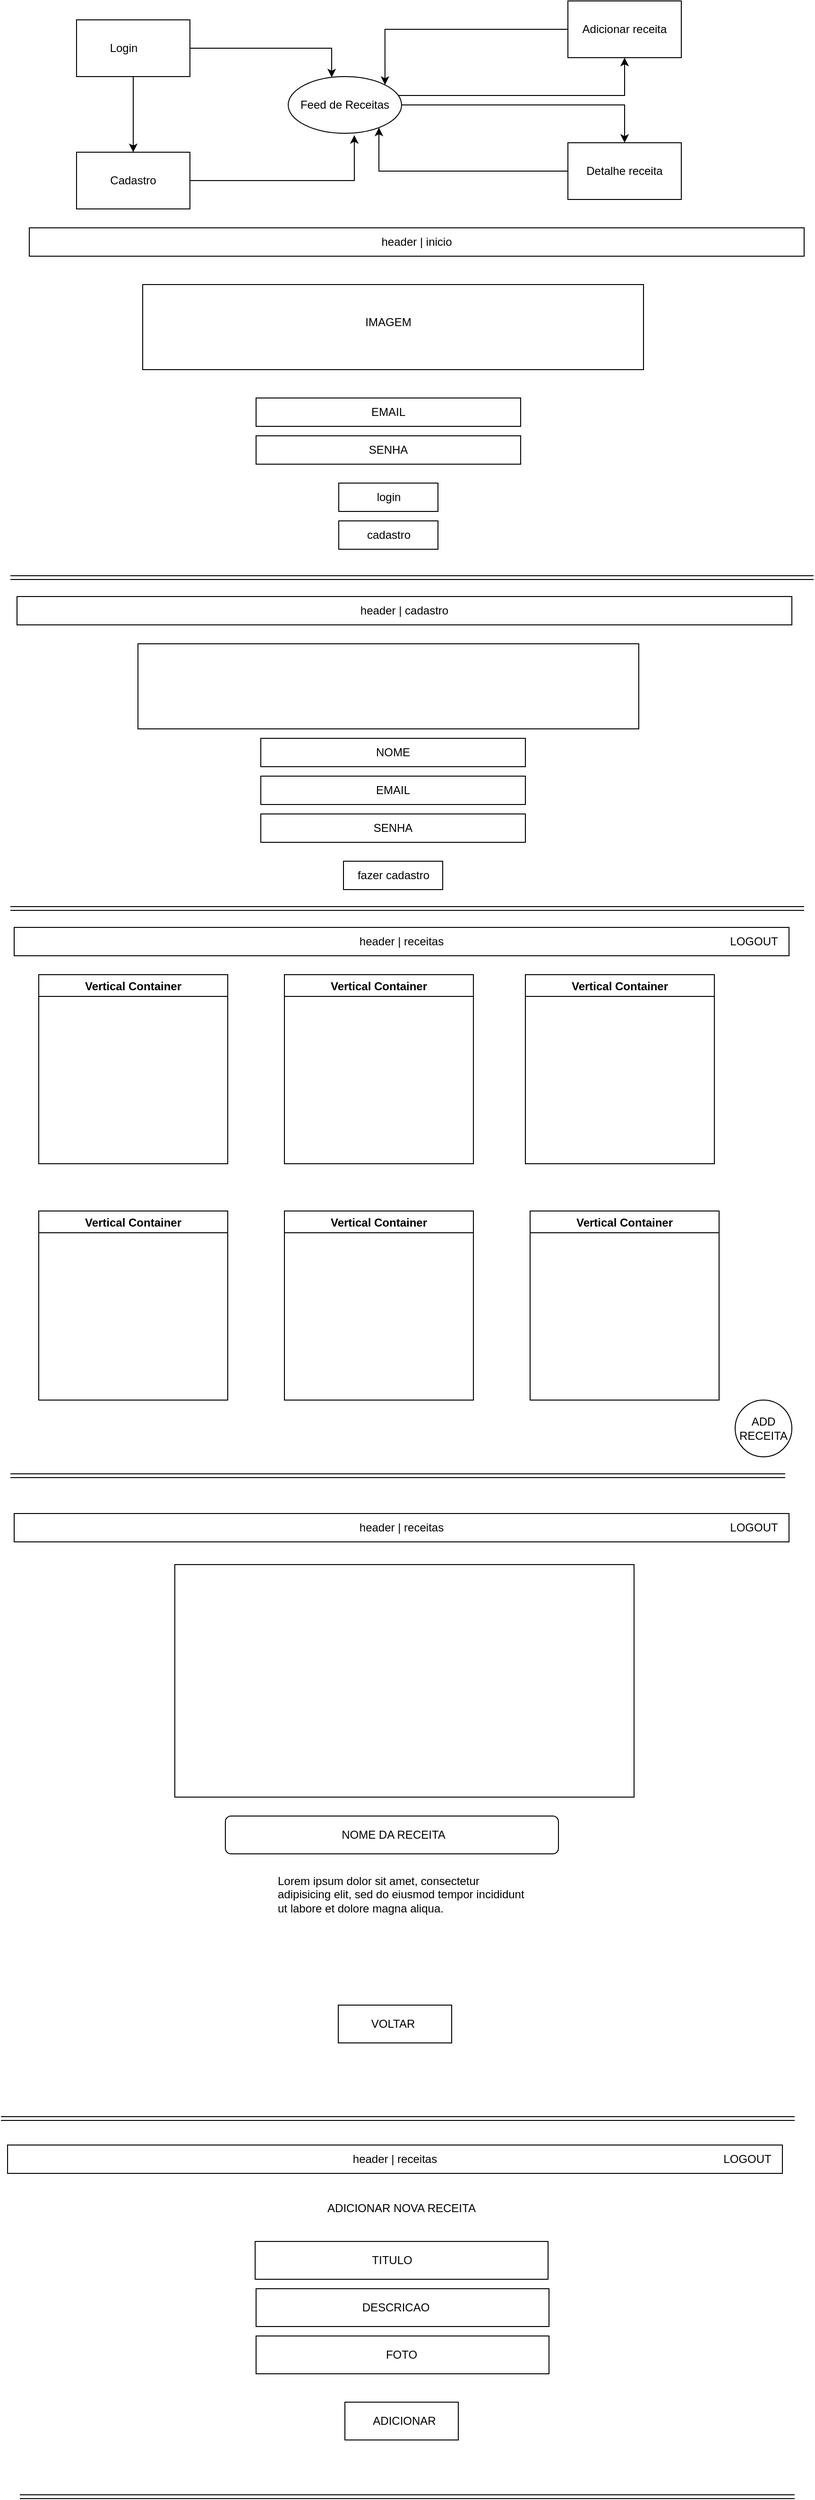 <mxfile version="15.0.3" type="device"><diagram id="Wb_deGas3R0Dwjo0VMO2" name="Page-1"><mxGraphModel dx="1695" dy="417" grid="1" gridSize="10" guides="1" tooltips="1" connect="1" arrows="1" fold="1" page="1" pageScale="1" pageWidth="827" pageHeight="1169" math="0" shadow="0"><root><mxCell id="0"/><mxCell id="1" parent="0"/><mxCell id="DV4PLLM0wrS334yy7IpU-12" value="" style="edgeStyle=orthogonalEdgeStyle;rounded=0;orthogonalLoop=1;jettySize=auto;html=1;" edge="1" parent="1" source="DV4PLLM0wrS334yy7IpU-1" target="DV4PLLM0wrS334yy7IpU-11"><mxGeometry relative="1" as="geometry"/></mxCell><mxCell id="DV4PLLM0wrS334yy7IpU-15" value="" style="edgeStyle=orthogonalEdgeStyle;rounded=0;orthogonalLoop=1;jettySize=auto;html=1;" edge="1" parent="1" source="DV4PLLM0wrS334yy7IpU-1" target="DV4PLLM0wrS334yy7IpU-14"><mxGeometry relative="1" as="geometry"><Array as="points"><mxPoint x="340" y="90"/></Array></mxGeometry></mxCell><mxCell id="DV4PLLM0wrS334yy7IpU-1" value="" style="rounded=0;whiteSpace=wrap;html=1;" vertex="1" parent="1"><mxGeometry x="70" y="60" width="120" height="60" as="geometry"/></mxCell><mxCell id="DV4PLLM0wrS334yy7IpU-6" value="Login" style="text;html=1;strokeColor=none;fillColor=none;align=center;verticalAlign=middle;whiteSpace=wrap;rounded=0;" vertex="1" parent="1"><mxGeometry x="100" y="80" width="40" height="20" as="geometry"/></mxCell><mxCell id="DV4PLLM0wrS334yy7IpU-16" style="edgeStyle=orthogonalEdgeStyle;rounded=0;orthogonalLoop=1;jettySize=auto;html=1;entryX=0.583;entryY=1.033;entryDx=0;entryDy=0;entryPerimeter=0;" edge="1" parent="1" source="DV4PLLM0wrS334yy7IpU-11" target="DV4PLLM0wrS334yy7IpU-14"><mxGeometry relative="1" as="geometry"><Array as="points"><mxPoint x="364" y="230"/></Array></mxGeometry></mxCell><mxCell id="DV4PLLM0wrS334yy7IpU-11" value="" style="rounded=0;whiteSpace=wrap;html=1;" vertex="1" parent="1"><mxGeometry x="70" y="200" width="120" height="60" as="geometry"/></mxCell><mxCell id="DV4PLLM0wrS334yy7IpU-13" value="Cadastro" style="text;html=1;strokeColor=none;fillColor=none;align=center;verticalAlign=middle;whiteSpace=wrap;rounded=0;" vertex="1" parent="1"><mxGeometry x="110" y="220" width="40" height="20" as="geometry"/></mxCell><mxCell id="DV4PLLM0wrS334yy7IpU-18" value="" style="edgeStyle=orthogonalEdgeStyle;rounded=0;orthogonalLoop=1;jettySize=auto;html=1;" edge="1" parent="1" source="DV4PLLM0wrS334yy7IpU-14" target="DV4PLLM0wrS334yy7IpU-17"><mxGeometry relative="1" as="geometry"><Array as="points"><mxPoint x="650" y="140"/></Array></mxGeometry></mxCell><mxCell id="DV4PLLM0wrS334yy7IpU-20" style="edgeStyle=orthogonalEdgeStyle;rounded=0;orthogonalLoop=1;jettySize=auto;html=1;" edge="1" parent="1" source="DV4PLLM0wrS334yy7IpU-14" target="DV4PLLM0wrS334yy7IpU-21"><mxGeometry relative="1" as="geometry"><mxPoint x="650" y="220" as="targetPoint"/><mxPoint x="420" y="160" as="sourcePoint"/></mxGeometry></mxCell><mxCell id="DV4PLLM0wrS334yy7IpU-14" value="Feed de Receitas" style="ellipse;whiteSpace=wrap;html=1;rounded=0;" vertex="1" parent="1"><mxGeometry x="294" y="120" width="120" height="60" as="geometry"/></mxCell><mxCell id="DV4PLLM0wrS334yy7IpU-19" style="edgeStyle=orthogonalEdgeStyle;rounded=0;orthogonalLoop=1;jettySize=auto;html=1;entryX=1;entryY=0;entryDx=0;entryDy=0;" edge="1" parent="1" source="DV4PLLM0wrS334yy7IpU-17" target="DV4PLLM0wrS334yy7IpU-14"><mxGeometry relative="1" as="geometry"/></mxCell><mxCell id="DV4PLLM0wrS334yy7IpU-17" value="Adicionar receita" style="whiteSpace=wrap;html=1;rounded=0;" vertex="1" parent="1"><mxGeometry x="590" y="40" width="120" height="60" as="geometry"/></mxCell><mxCell id="DV4PLLM0wrS334yy7IpU-22" style="edgeStyle=orthogonalEdgeStyle;rounded=0;orthogonalLoop=1;jettySize=auto;html=1;" edge="1" parent="1" source="DV4PLLM0wrS334yy7IpU-21" target="DV4PLLM0wrS334yy7IpU-14"><mxGeometry relative="1" as="geometry"><Array as="points"><mxPoint x="390" y="220"/></Array></mxGeometry></mxCell><mxCell id="DV4PLLM0wrS334yy7IpU-21" value="Detalhe receita" style="rounded=0;whiteSpace=wrap;html=1;" vertex="1" parent="1"><mxGeometry x="590" y="190" width="120" height="60" as="geometry"/></mxCell><mxCell id="DV4PLLM0wrS334yy7IpU-24" value="" style="rounded=0;whiteSpace=wrap;html=1;" vertex="1" parent="1"><mxGeometry x="140" y="340" width="530" height="90" as="geometry"/></mxCell><mxCell id="DV4PLLM0wrS334yy7IpU-26" value="IMAGEM" style="text;html=1;strokeColor=none;fillColor=none;align=center;verticalAlign=middle;whiteSpace=wrap;rounded=0;" vertex="1" parent="1"><mxGeometry x="380" y="370" width="40" height="20" as="geometry"/></mxCell><mxCell id="DV4PLLM0wrS334yy7IpU-27" style="edgeStyle=orthogonalEdgeStyle;rounded=0;orthogonalLoop=1;jettySize=auto;html=1;exitX=0.5;exitY=1;exitDx=0;exitDy=0;" edge="1" parent="1" source="DV4PLLM0wrS334yy7IpU-26" target="DV4PLLM0wrS334yy7IpU-26"><mxGeometry relative="1" as="geometry"/></mxCell><mxCell id="DV4PLLM0wrS334yy7IpU-28" value="EMAIL" style="rounded=0;whiteSpace=wrap;html=1;" vertex="1" parent="1"><mxGeometry x="260" y="460" width="280" height="30" as="geometry"/></mxCell><mxCell id="DV4PLLM0wrS334yy7IpU-29" value="SENHA" style="rounded=0;whiteSpace=wrap;html=1;" vertex="1" parent="1"><mxGeometry x="260" y="500" width="280" height="30" as="geometry"/></mxCell><mxCell id="DV4PLLM0wrS334yy7IpU-30" value="login" style="rounded=0;whiteSpace=wrap;html=1;" vertex="1" parent="1"><mxGeometry x="347.5" y="550" width="105" height="30" as="geometry"/></mxCell><mxCell id="DV4PLLM0wrS334yy7IpU-32" value="cadastro" style="rounded=0;whiteSpace=wrap;html=1;" vertex="1" parent="1"><mxGeometry x="347.5" y="590" width="105" height="30" as="geometry"/></mxCell><mxCell id="DV4PLLM0wrS334yy7IpU-33" value="header | inicio" style="rounded=0;whiteSpace=wrap;html=1;" vertex="1" parent="1"><mxGeometry x="20" y="280" width="820" height="30" as="geometry"/></mxCell><mxCell id="DV4PLLM0wrS334yy7IpU-35" value="" style="shape=link;html=1;" edge="1" parent="1"><mxGeometry width="100" relative="1" as="geometry"><mxPoint y="650" as="sourcePoint"/><mxPoint x="850" y="650" as="targetPoint"/></mxGeometry></mxCell><mxCell id="DV4PLLM0wrS334yy7IpU-37" value="header | cadastro" style="rounded=0;whiteSpace=wrap;html=1;" vertex="1" parent="1"><mxGeometry x="7" y="670" width="820" height="30" as="geometry"/></mxCell><mxCell id="DV4PLLM0wrS334yy7IpU-38" value="" style="rounded=0;whiteSpace=wrap;html=1;" vertex="1" parent="1"><mxGeometry x="135" y="720" width="530" height="90" as="geometry"/></mxCell><mxCell id="DV4PLLM0wrS334yy7IpU-39" value="EMAIL" style="rounded=0;whiteSpace=wrap;html=1;" vertex="1" parent="1"><mxGeometry x="265" y="860" width="280" height="30" as="geometry"/></mxCell><mxCell id="DV4PLLM0wrS334yy7IpU-40" value="SENHA" style="rounded=0;whiteSpace=wrap;html=1;" vertex="1" parent="1"><mxGeometry x="265" y="900" width="280" height="30" as="geometry"/></mxCell><mxCell id="DV4PLLM0wrS334yy7IpU-41" value="NOME" style="rounded=0;whiteSpace=wrap;html=1;" vertex="1" parent="1"><mxGeometry x="265" y="820" width="280" height="30" as="geometry"/></mxCell><mxCell id="DV4PLLM0wrS334yy7IpU-42" value="fazer cadastro" style="rounded=0;whiteSpace=wrap;html=1;" vertex="1" parent="1"><mxGeometry x="352.5" y="950" width="105" height="30" as="geometry"/></mxCell><mxCell id="DV4PLLM0wrS334yy7IpU-43" value="" style="shape=link;html=1;" edge="1" parent="1"><mxGeometry width="100" relative="1" as="geometry"><mxPoint y="1000" as="sourcePoint"/><mxPoint x="840" y="1000" as="targetPoint"/></mxGeometry></mxCell><mxCell id="DV4PLLM0wrS334yy7IpU-44" value="header | receitas" style="rounded=0;whiteSpace=wrap;html=1;" vertex="1" parent="1"><mxGeometry x="4" y="1020" width="820" height="30" as="geometry"/></mxCell><mxCell id="DV4PLLM0wrS334yy7IpU-45" value="Vertical Container" style="swimlane;" vertex="1" parent="1"><mxGeometry x="30" y="1070" width="200" height="200" as="geometry"/></mxCell><mxCell id="DV4PLLM0wrS334yy7IpU-46" value="Vertical Container" style="swimlane;" vertex="1" parent="1"><mxGeometry x="290" y="1070" width="200" height="200" as="geometry"/></mxCell><mxCell id="DV4PLLM0wrS334yy7IpU-47" value="Vertical Container" style="swimlane;" vertex="1" parent="1"><mxGeometry x="545" y="1070" width="200" height="200" as="geometry"/></mxCell><mxCell id="DV4PLLM0wrS334yy7IpU-48" value="Vertical Container" style="swimlane;" vertex="1" parent="1"><mxGeometry x="30" y="1320" width="200" height="200" as="geometry"/></mxCell><mxCell id="DV4PLLM0wrS334yy7IpU-49" value="Vertical Container" style="swimlane;" vertex="1" parent="1"><mxGeometry x="290" y="1320" width="200" height="200" as="geometry"/></mxCell><mxCell id="DV4PLLM0wrS334yy7IpU-50" value="Vertical Container" style="swimlane;" vertex="1" parent="1"><mxGeometry x="550" y="1320" width="200" height="200" as="geometry"/></mxCell><mxCell id="DV4PLLM0wrS334yy7IpU-51" value="" style="ellipse;whiteSpace=wrap;html=1;aspect=fixed;" vertex="1" parent="1"><mxGeometry x="767" y="1520" width="60" height="60" as="geometry"/></mxCell><mxCell id="DV4PLLM0wrS334yy7IpU-52" value="ADD RECEITA" style="text;html=1;strokeColor=none;fillColor=none;align=center;verticalAlign=middle;whiteSpace=wrap;rounded=0;" vertex="1" parent="1"><mxGeometry x="777" y="1540" width="40" height="20" as="geometry"/></mxCell><mxCell id="DV4PLLM0wrS334yy7IpU-53" value="LOGOUT" style="text;html=1;strokeColor=none;fillColor=none;align=center;verticalAlign=middle;whiteSpace=wrap;rounded=0;" vertex="1" parent="1"><mxGeometry x="767" y="1025" width="40" height="20" as="geometry"/></mxCell><mxCell id="DV4PLLM0wrS334yy7IpU-54" value="header | receitas" style="rounded=0;whiteSpace=wrap;html=1;" vertex="1" parent="1"><mxGeometry x="4" y="1640" width="820" height="30" as="geometry"/></mxCell><mxCell id="DV4PLLM0wrS334yy7IpU-55" value="" style="shape=link;html=1;" edge="1" parent="1"><mxGeometry width="100" relative="1" as="geometry"><mxPoint y="1600" as="sourcePoint"/><mxPoint x="820" y="1600" as="targetPoint"/></mxGeometry></mxCell><mxCell id="DV4PLLM0wrS334yy7IpU-56" value="LOGOUT" style="text;html=1;strokeColor=none;fillColor=none;align=center;verticalAlign=middle;whiteSpace=wrap;rounded=0;" vertex="1" parent="1"><mxGeometry x="767" y="1645" width="40" height="20" as="geometry"/></mxCell><mxCell id="DV4PLLM0wrS334yy7IpU-57" value="" style="rounded=0;whiteSpace=wrap;html=1;" vertex="1" parent="1"><mxGeometry x="174" y="1694" width="486" height="246" as="geometry"/></mxCell><mxCell id="DV4PLLM0wrS334yy7IpU-58" value="" style="rounded=1;whiteSpace=wrap;html=1;" vertex="1" parent="1"><mxGeometry x="227.5" y="1960" width="352.5" height="40" as="geometry"/></mxCell><mxCell id="DV4PLLM0wrS334yy7IpU-59" value="NOME DA RECEITA" style="text;html=1;strokeColor=none;fillColor=none;align=center;verticalAlign=middle;whiteSpace=wrap;rounded=0;" vertex="1" parent="1"><mxGeometry x="323.75" y="1970" width="162.5" height="20" as="geometry"/></mxCell><mxCell id="DV4PLLM0wrS334yy7IpU-60" value="&lt;p&gt;Lorem ipsum dolor sit amet, consectetur adipisicing elit, sed do eiusmod tempor incididunt ut labore et dolore magna aliqua.&lt;/p&gt;" style="text;html=1;strokeColor=none;fillColor=none;spacing=5;spacingTop=-20;whiteSpace=wrap;overflow=hidden;rounded=0;" vertex="1" parent="1"><mxGeometry x="278" y="2020" width="271.25" height="120" as="geometry"/></mxCell><mxCell id="DV4PLLM0wrS334yy7IpU-62" value="" style="rounded=0;whiteSpace=wrap;html=1;" vertex="1" parent="1"><mxGeometry x="347" y="2160" width="120" height="40" as="geometry"/></mxCell><mxCell id="DV4PLLM0wrS334yy7IpU-63" value="VOLTAR" style="text;html=1;strokeColor=none;fillColor=none;align=center;verticalAlign=middle;whiteSpace=wrap;rounded=0;" vertex="1" parent="1"><mxGeometry x="385" y="2170" width="40" height="20" as="geometry"/></mxCell><mxCell id="DV4PLLM0wrS334yy7IpU-64" value="" style="shape=link;html=1;" edge="1" parent="1"><mxGeometry width="100" relative="1" as="geometry"><mxPoint x="-10" y="2280" as="sourcePoint"/><mxPoint x="830" y="2280" as="targetPoint"/></mxGeometry></mxCell><mxCell id="DV4PLLM0wrS334yy7IpU-65" value="header | receitas" style="rounded=0;whiteSpace=wrap;html=1;" vertex="1" parent="1"><mxGeometry x="-3" y="2308" width="820" height="30" as="geometry"/></mxCell><mxCell id="DV4PLLM0wrS334yy7IpU-66" value="LOGOUT" style="text;html=1;strokeColor=none;fillColor=none;align=center;verticalAlign=middle;whiteSpace=wrap;rounded=0;" vertex="1" parent="1"><mxGeometry x="760" y="2313" width="40" height="20" as="geometry"/></mxCell><mxCell id="DV4PLLM0wrS334yy7IpU-67" value="ADICIONAR NOVA RECEITA" style="text;html=1;strokeColor=none;fillColor=none;align=center;verticalAlign=middle;whiteSpace=wrap;rounded=0;" vertex="1" parent="1"><mxGeometry x="229" y="2350" width="370" height="50" as="geometry"/></mxCell><mxCell id="DV4PLLM0wrS334yy7IpU-68" value="" style="rounded=0;whiteSpace=wrap;html=1;" vertex="1" parent="1"><mxGeometry x="259" y="2410" width="310" height="40" as="geometry"/></mxCell><mxCell id="DV4PLLM0wrS334yy7IpU-69" value="" style="rounded=0;whiteSpace=wrap;html=1;" vertex="1" parent="1"><mxGeometry x="260" y="2460" width="310" height="40" as="geometry"/></mxCell><mxCell id="DV4PLLM0wrS334yy7IpU-70" value="" style="rounded=0;whiteSpace=wrap;html=1;" vertex="1" parent="1"><mxGeometry x="260" y="2510" width="310" height="40" as="geometry"/></mxCell><mxCell id="DV4PLLM0wrS334yy7IpU-71" value="TITULO" style="text;html=1;strokeColor=none;fillColor=none;align=center;verticalAlign=middle;whiteSpace=wrap;rounded=0;" vertex="1" parent="1"><mxGeometry x="383.75" y="2420" width="40" height="20" as="geometry"/></mxCell><mxCell id="DV4PLLM0wrS334yy7IpU-72" value="DESCRICAO" style="text;html=1;strokeColor=none;fillColor=none;align=center;verticalAlign=middle;whiteSpace=wrap;rounded=0;" vertex="1" parent="1"><mxGeometry x="387.5" y="2470" width="40" height="20" as="geometry"/></mxCell><mxCell id="DV4PLLM0wrS334yy7IpU-73" value="FOTO" style="text;html=1;strokeColor=none;fillColor=none;align=center;verticalAlign=middle;whiteSpace=wrap;rounded=0;" vertex="1" parent="1"><mxGeometry x="394" y="2520" width="40" height="20" as="geometry"/></mxCell><mxCell id="DV4PLLM0wrS334yy7IpU-75" value="" style="rounded=0;whiteSpace=wrap;html=1;" vertex="1" parent="1"><mxGeometry x="354" y="2580" width="120" height="40" as="geometry"/></mxCell><mxCell id="DV4PLLM0wrS334yy7IpU-76" value="ADICIONAR" style="text;html=1;strokeColor=none;fillColor=none;align=center;verticalAlign=middle;whiteSpace=wrap;rounded=0;" vertex="1" parent="1"><mxGeometry x="397" y="2590" width="40" height="20" as="geometry"/></mxCell><mxCell id="DV4PLLM0wrS334yy7IpU-77" value="" style="shape=link;html=1;" edge="1" parent="1"><mxGeometry width="100" relative="1" as="geometry"><mxPoint x="10" y="2680" as="sourcePoint"/><mxPoint x="830" y="2680" as="targetPoint"/><Array as="points"><mxPoint x="400" y="2680"/></Array></mxGeometry></mxCell></root></mxGraphModel></diagram></mxfile>